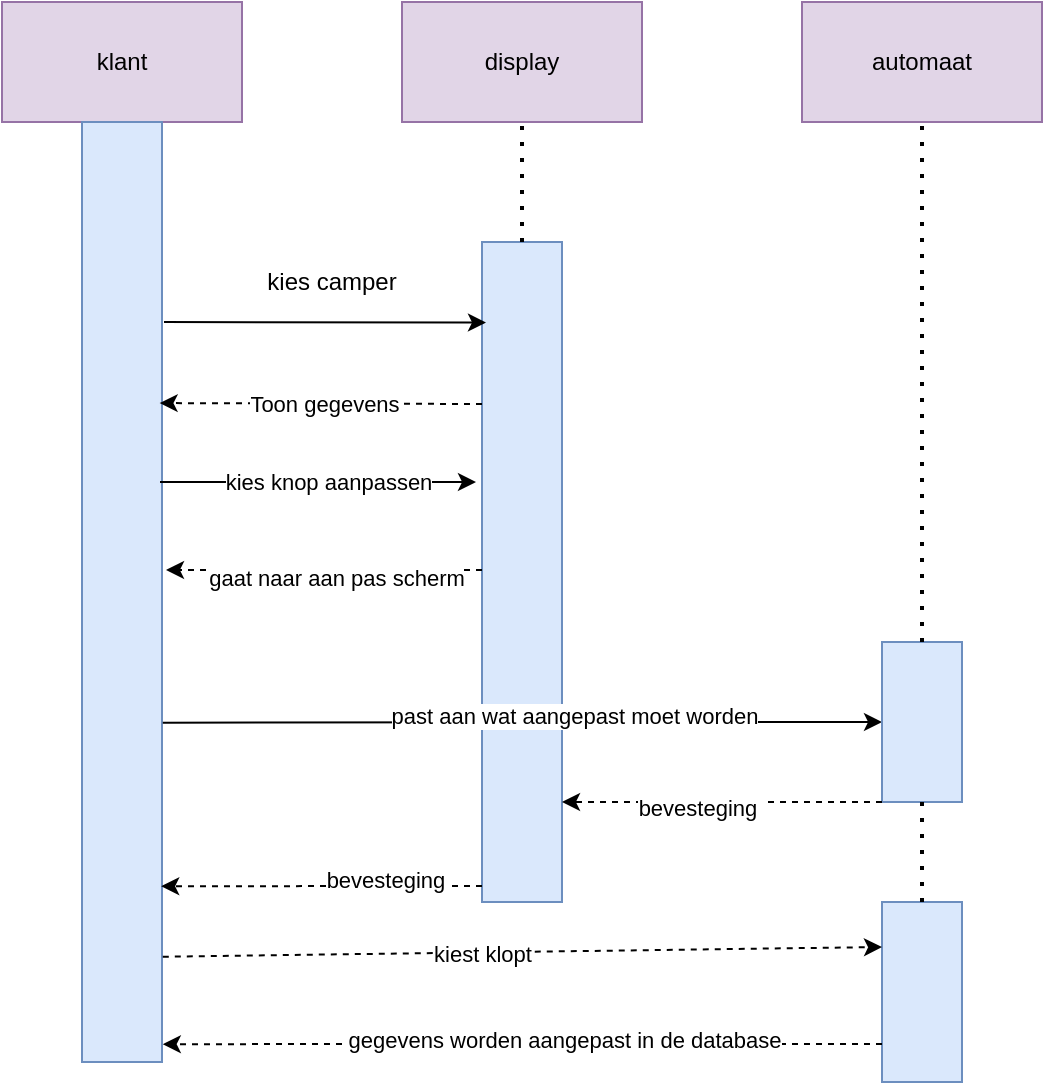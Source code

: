 <mxfile version="14.6.13" type="device"><diagram id="PQUfr_NW1scFgaMs7CtY" name="Pagina-1"><mxGraphModel dx="1278" dy="607" grid="1" gridSize="10" guides="1" tooltips="1" connect="1" arrows="1" fold="1" page="1" pageScale="1" pageWidth="827" pageHeight="1169" math="0" shadow="0"><root><mxCell id="0"/><mxCell id="1" parent="0"/><mxCell id="Shw_iLb1ipbCjPOukyab-30" value="" style="rounded=0;whiteSpace=wrap;html=1;fillColor=#dae8fc;strokeColor=#6c8ebf;" parent="1" vertex="1"><mxGeometry x="640" y="530" width="40" height="90" as="geometry"/></mxCell><mxCell id="Shw_iLb1ipbCjPOukyab-1" value="klant" style="rounded=0;whiteSpace=wrap;html=1;fillColor=#e1d5e7;strokeColor=#9673a6;" parent="1" vertex="1"><mxGeometry x="200" y="80" width="120" height="60" as="geometry"/></mxCell><mxCell id="Shw_iLb1ipbCjPOukyab-2" value="display" style="rounded=0;whiteSpace=wrap;html=1;fillColor=#e1d5e7;strokeColor=#9673a6;" parent="1" vertex="1"><mxGeometry x="400" y="80" width="120" height="60" as="geometry"/></mxCell><mxCell id="Shw_iLb1ipbCjPOukyab-3" value="automaat" style="rounded=0;whiteSpace=wrap;html=1;fillColor=#e1d5e7;strokeColor=#9673a6;" parent="1" vertex="1"><mxGeometry x="600" y="80" width="120" height="60" as="geometry"/></mxCell><mxCell id="Shw_iLb1ipbCjPOukyab-4" value="" style="rounded=0;whiteSpace=wrap;html=1;fillColor=#dae8fc;strokeColor=#6c8ebf;" parent="1" vertex="1"><mxGeometry x="240" y="140" width="40" height="470" as="geometry"/></mxCell><mxCell id="Shw_iLb1ipbCjPOukyab-5" value="" style="rounded=0;whiteSpace=wrap;html=1;fillColor=#dae8fc;strokeColor=#6c8ebf;" parent="1" vertex="1"><mxGeometry x="440" y="200" width="40" height="330" as="geometry"/></mxCell><mxCell id="Shw_iLb1ipbCjPOukyab-6" value="" style="endArrow=classic;html=1;entryX=0.05;entryY=0.122;entryDx=0;entryDy=0;entryPerimeter=0;" parent="1" target="Shw_iLb1ipbCjPOukyab-5" edge="1"><mxGeometry width="50" height="50" relative="1" as="geometry"><mxPoint x="281" y="240" as="sourcePoint"/><mxPoint x="400" y="310" as="targetPoint"/></mxGeometry></mxCell><mxCell id="Shw_iLb1ipbCjPOukyab-7" value="kies camper" style="text;html=1;strokeColor=none;fillColor=none;align=center;verticalAlign=middle;whiteSpace=wrap;rounded=0;" parent="1" vertex="1"><mxGeometry x="320" y="210" width="90" height="20" as="geometry"/></mxCell><mxCell id="Shw_iLb1ipbCjPOukyab-8" value="" style="endArrow=classic;html=1;dashed=1;entryX=0.97;entryY=0.299;entryDx=0;entryDy=0;entryPerimeter=0;" parent="1" target="Shw_iLb1ipbCjPOukyab-4" edge="1"><mxGeometry width="50" height="50" relative="1" as="geometry"><mxPoint x="440" y="281" as="sourcePoint"/><mxPoint x="400" y="300" as="targetPoint"/></mxGeometry></mxCell><mxCell id="Shw_iLb1ipbCjPOukyab-10" value="Toon gegevens" style="edgeLabel;html=1;align=center;verticalAlign=middle;resizable=0;points=[];" parent="Shw_iLb1ipbCjPOukyab-8" vertex="1" connectable="0"><mxGeometry x="-0.655" relative="1" as="geometry"><mxPoint x="-51" as="offset"/></mxGeometry></mxCell><mxCell id="Shw_iLb1ipbCjPOukyab-11" value="" style="endArrow=classic;html=1;" parent="1" edge="1"><mxGeometry width="50" height="50" relative="1" as="geometry"><mxPoint x="279" y="320" as="sourcePoint"/><mxPoint x="437" y="320" as="targetPoint"/></mxGeometry></mxCell><mxCell id="Shw_iLb1ipbCjPOukyab-12" value="kies knop aanpassen" style="edgeLabel;html=1;align=center;verticalAlign=middle;resizable=0;points=[];" parent="Shw_iLb1ipbCjPOukyab-11" vertex="1" connectable="0"><mxGeometry x="0.441" relative="1" as="geometry"><mxPoint x="-30" as="offset"/></mxGeometry></mxCell><mxCell id="Shw_iLb1ipbCjPOukyab-13" value="" style="endArrow=classic;html=1;dashed=1;" parent="1" edge="1"><mxGeometry width="50" height="50" relative="1" as="geometry"><mxPoint x="440" y="364" as="sourcePoint"/><mxPoint x="282" y="364" as="targetPoint"/></mxGeometry></mxCell><mxCell id="Shw_iLb1ipbCjPOukyab-14" value="gaat naar aan pas scherm" style="edgeLabel;html=1;align=center;verticalAlign=middle;resizable=0;points=[];" parent="Shw_iLb1ipbCjPOukyab-13" vertex="1" connectable="0"><mxGeometry x="-0.477" y="4" relative="1" as="geometry"><mxPoint x="-32" as="offset"/></mxGeometry></mxCell><mxCell id="Shw_iLb1ipbCjPOukyab-15" value="" style="endArrow=classic;html=1;exitX=1.01;exitY=0.639;exitDx=0;exitDy=0;exitPerimeter=0;" parent="1" source="Shw_iLb1ipbCjPOukyab-4" edge="1"><mxGeometry width="50" height="50" relative="1" as="geometry"><mxPoint x="480" y="360" as="sourcePoint"/><mxPoint x="640" y="440" as="targetPoint"/></mxGeometry></mxCell><mxCell id="Shw_iLb1ipbCjPOukyab-16" value="past aan wat aangepast moet worden" style="edgeLabel;html=1;align=center;verticalAlign=middle;resizable=0;points=[];" parent="Shw_iLb1ipbCjPOukyab-15" vertex="1" connectable="0"><mxGeometry x="0.139" y="3" relative="1" as="geometry"><mxPoint as="offset"/></mxGeometry></mxCell><mxCell id="Shw_iLb1ipbCjPOukyab-18" value="" style="rounded=0;whiteSpace=wrap;html=1;fillColor=#dae8fc;strokeColor=#6c8ebf;" parent="1" vertex="1"><mxGeometry x="640" y="400" width="40" height="80" as="geometry"/></mxCell><mxCell id="Shw_iLb1ipbCjPOukyab-19" value="" style="endArrow=none;dashed=1;html=1;dashPattern=1 3;strokeWidth=2;entryX=0.5;entryY=1;entryDx=0;entryDy=0;exitX=0.5;exitY=0;exitDx=0;exitDy=0;" parent="1" source="Shw_iLb1ipbCjPOukyab-5" target="Shw_iLb1ipbCjPOukyab-2" edge="1"><mxGeometry width="50" height="50" relative="1" as="geometry"><mxPoint x="480" y="360" as="sourcePoint"/><mxPoint x="530" y="310" as="targetPoint"/></mxGeometry></mxCell><mxCell id="Shw_iLb1ipbCjPOukyab-20" value="" style="endArrow=none;dashed=1;html=1;dashPattern=1 3;strokeWidth=2;entryX=0.5;entryY=1;entryDx=0;entryDy=0;exitX=0.5;exitY=0;exitDx=0;exitDy=0;" parent="1" source="Shw_iLb1ipbCjPOukyab-18" target="Shw_iLb1ipbCjPOukyab-3" edge="1"><mxGeometry width="50" height="50" relative="1" as="geometry"><mxPoint x="480" y="360" as="sourcePoint"/><mxPoint x="530" y="310" as="targetPoint"/></mxGeometry></mxCell><mxCell id="Shw_iLb1ipbCjPOukyab-21" value="" style="endArrow=classic;html=1;exitX=0;exitY=1;exitDx=0;exitDy=0;dashed=1;" parent="1" source="Shw_iLb1ipbCjPOukyab-18" edge="1"><mxGeometry width="50" height="50" relative="1" as="geometry"><mxPoint x="480" y="360" as="sourcePoint"/><mxPoint x="480" y="480" as="targetPoint"/></mxGeometry></mxCell><mxCell id="Shw_iLb1ipbCjPOukyab-22" value="bevesteging&amp;nbsp;" style="edgeLabel;html=1;align=center;verticalAlign=middle;resizable=0;points=[];" parent="Shw_iLb1ipbCjPOukyab-21" vertex="1" connectable="0"><mxGeometry x="0.135" y="3" relative="1" as="geometry"><mxPoint as="offset"/></mxGeometry></mxCell><mxCell id="Shw_iLb1ipbCjPOukyab-23" value="" style="endArrow=classic;html=1;dashed=1;entryX=0.99;entryY=0.813;entryDx=0;entryDy=0;entryPerimeter=0;" parent="1" target="Shw_iLb1ipbCjPOukyab-4" edge="1"><mxGeometry width="50" height="50" relative="1" as="geometry"><mxPoint x="440" y="522" as="sourcePoint"/><mxPoint x="440" y="520" as="targetPoint"/></mxGeometry></mxCell><mxCell id="Shw_iLb1ipbCjPOukyab-24" value="bevesteging&amp;nbsp;" style="edgeLabel;html=1;align=center;verticalAlign=middle;resizable=0;points=[];" parent="Shw_iLb1ipbCjPOukyab-23" vertex="1" connectable="0"><mxGeometry x="-0.416" y="-3" relative="1" as="geometry"><mxPoint as="offset"/></mxGeometry></mxCell><mxCell id="Shw_iLb1ipbCjPOukyab-25" value="" style="endArrow=classic;html=1;dashed=1;exitX=1.01;exitY=0.888;exitDx=0;exitDy=0;exitPerimeter=0;entryX=0;entryY=0.25;entryDx=0;entryDy=0;" parent="1" source="Shw_iLb1ipbCjPOukyab-4" target="Shw_iLb1ipbCjPOukyab-30" edge="1"><mxGeometry width="50" height="50" relative="1" as="geometry"><mxPoint x="440" y="635" as="sourcePoint"/><mxPoint x="620" y="557" as="targetPoint"/></mxGeometry></mxCell><mxCell id="Shw_iLb1ipbCjPOukyab-27" value="kiest klopt" style="edgeLabel;html=1;align=center;verticalAlign=middle;resizable=0;points=[];" parent="Shw_iLb1ipbCjPOukyab-25" vertex="1" connectable="0"><mxGeometry x="-0.114" y="-1" relative="1" as="geometry"><mxPoint as="offset"/></mxGeometry></mxCell><mxCell id="Shw_iLb1ipbCjPOukyab-28" value="" style="endArrow=classic;html=1;dashed=1;entryX=1.01;entryY=0.981;entryDx=0;entryDy=0;entryPerimeter=0;" parent="1" target="Shw_iLb1ipbCjPOukyab-4" edge="1"><mxGeometry width="50" height="50" relative="1" as="geometry"><mxPoint x="640" y="601" as="sourcePoint"/><mxPoint x="650" y="570" as="targetPoint"/></mxGeometry></mxCell><mxCell id="Shw_iLb1ipbCjPOukyab-29" value="gegevens worden aangepast in de database" style="edgeLabel;html=1;align=center;verticalAlign=middle;resizable=0;points=[];" parent="Shw_iLb1ipbCjPOukyab-28" vertex="1" connectable="0"><mxGeometry x="-0.117" y="-2" relative="1" as="geometry"><mxPoint as="offset"/></mxGeometry></mxCell><mxCell id="Shw_iLb1ipbCjPOukyab-31" value="" style="endArrow=none;dashed=1;html=1;dashPattern=1 3;strokeWidth=2;exitX=0.5;exitY=0;exitDx=0;exitDy=0;entryX=0.5;entryY=1;entryDx=0;entryDy=0;" parent="1" source="Shw_iLb1ipbCjPOukyab-30" target="Shw_iLb1ipbCjPOukyab-18" edge="1"><mxGeometry width="50" height="50" relative="1" as="geometry"><mxPoint x="480" y="360" as="sourcePoint"/><mxPoint x="530" y="310" as="targetPoint"/></mxGeometry></mxCell></root></mxGraphModel></diagram></mxfile>